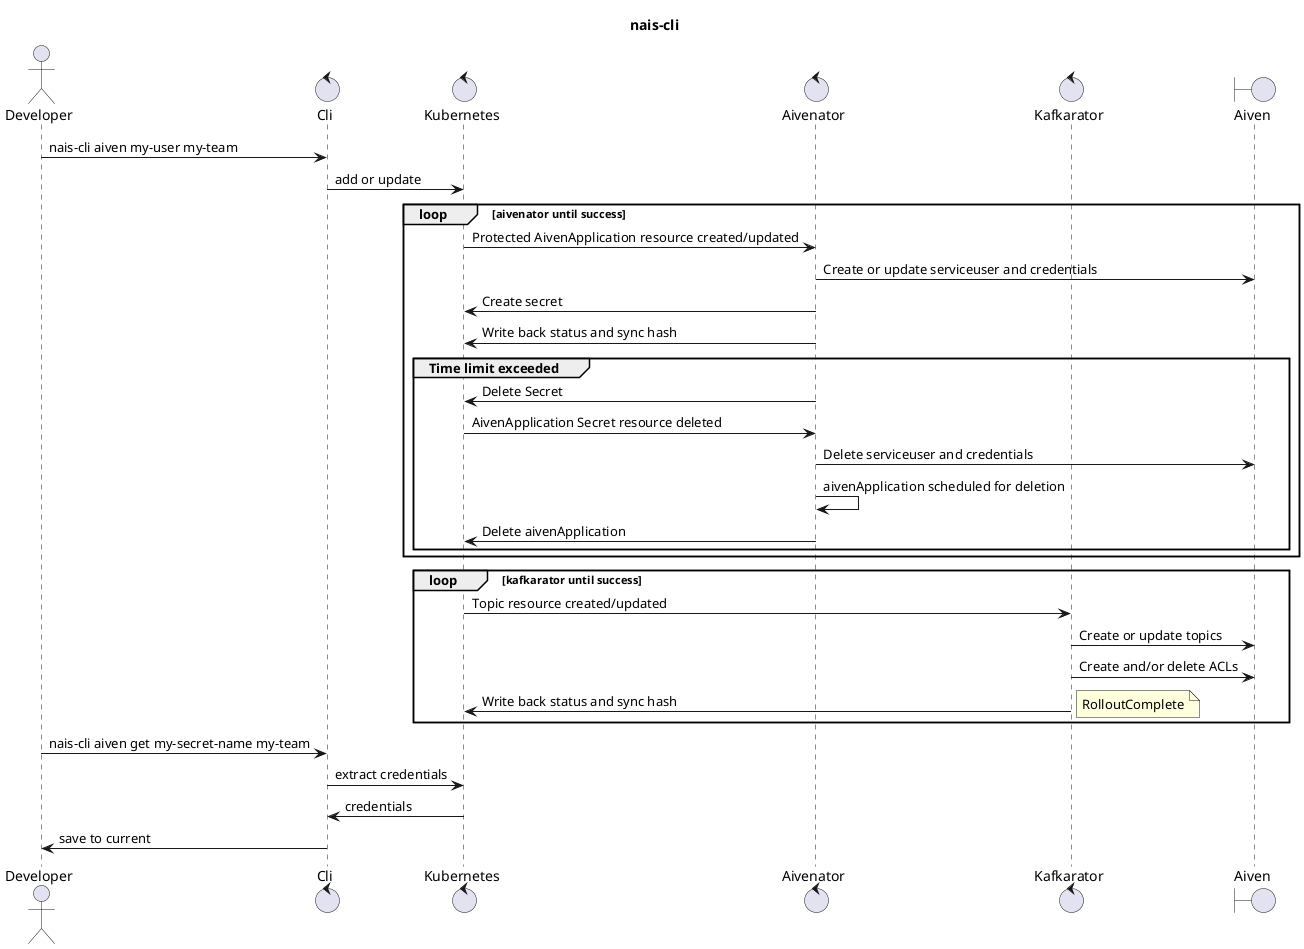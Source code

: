 @startuml
title nais-cli

actor developer as "Developer"
control cli as "Cli"
control kubernetes as "Kubernetes"
control aivenator as "Aivenator"
control kafkarator as "Kafkarator"
boundary aiven as "Aiven"

developer -> cli : nais-cli aiven my-user my-team
cli -> kubernetes : add or update

loop aivenator until success
kubernetes -> aivenator : Protected AivenApplication resource created/updated
aivenator -> aiven : Create or update serviceuser and credentials
aivenator -> kubernetes : Create secret
aivenator -> kubernetes : Write back status and sync hash
group Time limit exceeded
aivenator -> kubernetes : Delete Secret
kubernetes -> aivenator : AivenApplication Secret resource deleted
aivenator -> aiven : Delete serviceuser and credentials
aivenator -> aivenator : aivenApplication scheduled for deletion
aivenator -> kubernetes : Delete aivenApplication
    end
end

loop kafkarator until success
kubernetes -> kafkarator : Topic resource created/updated
kafkarator -> aiven : Create or update topics
kafkarator -> aiven : Create and/or delete ACLs
kafkarator -> kubernetes : Write back status and sync hash
note right: RolloutComplete
end

developer -> cli : nais-cli aiven get my-secret-name my-team
cli -> kubernetes : extract credentials
cli <- kubernetes : credentials
developer <- cli : save to current

@enduml